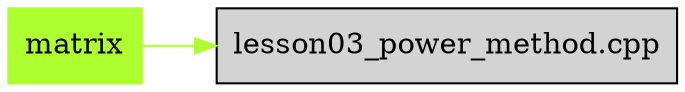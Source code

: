 digraph bettersoftware {
            rankdir = LR;
            ratio = fill;
            node [style=filled];
            node [shape = box];
"matrix" ->  "lesson03_power_method.cpp" [colorscheme="svg" color="greenyellow"];
"matrix" [colorscheme="svg" color="greenyellow"];
}